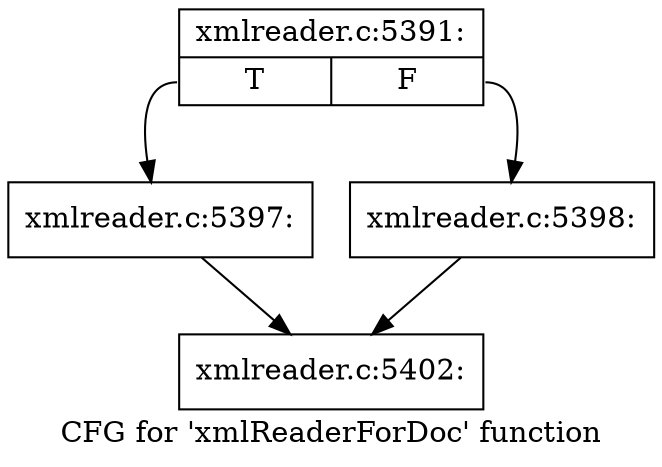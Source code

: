 digraph "CFG for 'xmlReaderForDoc' function" {
	label="CFG for 'xmlReaderForDoc' function";

	Node0x55e449500da0 [shape=record,label="{xmlreader.c:5391:|{<s0>T|<s1>F}}"];
	Node0x55e449500da0:s0 -> Node0x55e449502d40;
	Node0x55e449500da0:s1 -> Node0x55e449502d90;
	Node0x55e449502d40 [shape=record,label="{xmlreader.c:5397:}"];
	Node0x55e449502d40 -> Node0x55e449500f90;
	Node0x55e449502d90 [shape=record,label="{xmlreader.c:5398:}"];
	Node0x55e449502d90 -> Node0x55e449500f90;
	Node0x55e449500f90 [shape=record,label="{xmlreader.c:5402:}"];
}
